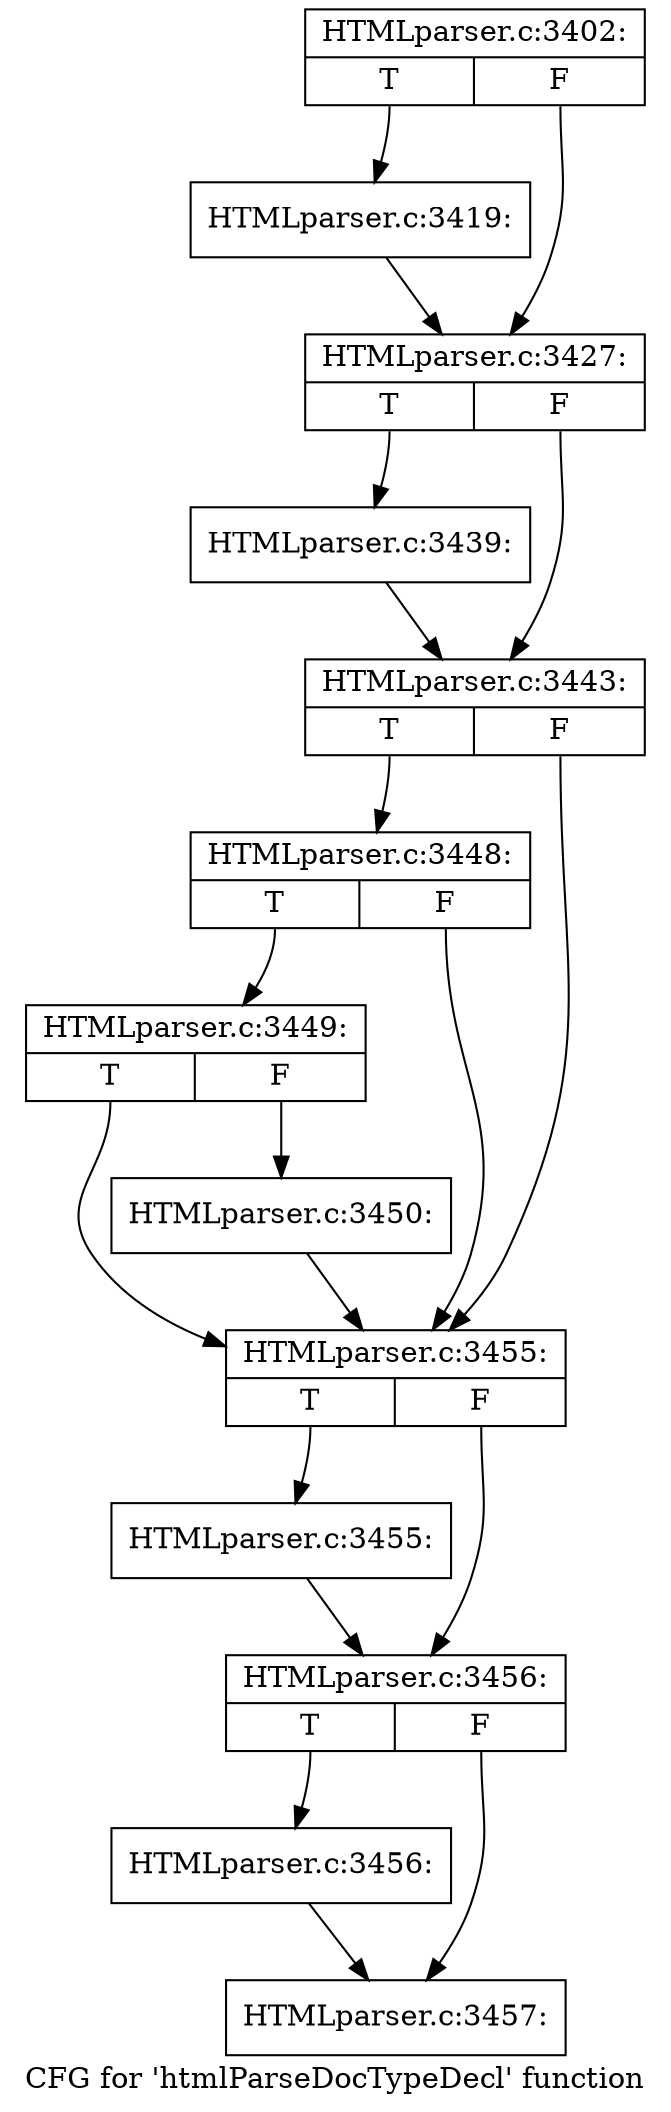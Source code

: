 digraph "CFG for 'htmlParseDocTypeDecl' function" {
	label="CFG for 'htmlParseDocTypeDecl' function";

	Node0x47eec90 [shape=record,label="{HTMLparser.c:3402:|{<s0>T|<s1>F}}"];
	Node0x47eec90:s0 -> Node0x48079c0;
	Node0x47eec90:s1 -> Node0x4807a10;
	Node0x48079c0 [shape=record,label="{HTMLparser.c:3419:}"];
	Node0x48079c0 -> Node0x4807a10;
	Node0x4807a10 [shape=record,label="{HTMLparser.c:3427:|{<s0>T|<s1>F}}"];
	Node0x4807a10:s0 -> Node0x467f7f0;
	Node0x4807a10:s1 -> Node0x467fc20;
	Node0x467f7f0 [shape=record,label="{HTMLparser.c:3439:}"];
	Node0x467f7f0 -> Node0x467fc20;
	Node0x467fc20 [shape=record,label="{HTMLparser.c:3443:|{<s0>T|<s1>F}}"];
	Node0x467fc20:s0 -> Node0x46806f0;
	Node0x467fc20:s1 -> Node0x4680620;
	Node0x46806f0 [shape=record,label="{HTMLparser.c:3448:|{<s0>T|<s1>F}}"];
	Node0x46806f0:s0 -> Node0x4680670;
	Node0x46806f0:s1 -> Node0x4680620;
	Node0x4680670 [shape=record,label="{HTMLparser.c:3449:|{<s0>T|<s1>F}}"];
	Node0x4680670:s0 -> Node0x4680620;
	Node0x4680670:s1 -> Node0x46805d0;
	Node0x46805d0 [shape=record,label="{HTMLparser.c:3450:}"];
	Node0x46805d0 -> Node0x4680620;
	Node0x4680620 [shape=record,label="{HTMLparser.c:3455:|{<s0>T|<s1>F}}"];
	Node0x4680620:s0 -> Node0x4681a50;
	Node0x4680620:s1 -> Node0x4681aa0;
	Node0x4681a50 [shape=record,label="{HTMLparser.c:3455:}"];
	Node0x4681a50 -> Node0x4681aa0;
	Node0x4681aa0 [shape=record,label="{HTMLparser.c:3456:|{<s0>T|<s1>F}}"];
	Node0x4681aa0:s0 -> Node0x4681f90;
	Node0x4681aa0:s1 -> Node0x4681fe0;
	Node0x4681f90 [shape=record,label="{HTMLparser.c:3456:}"];
	Node0x4681f90 -> Node0x4681fe0;
	Node0x4681fe0 [shape=record,label="{HTMLparser.c:3457:}"];
}

